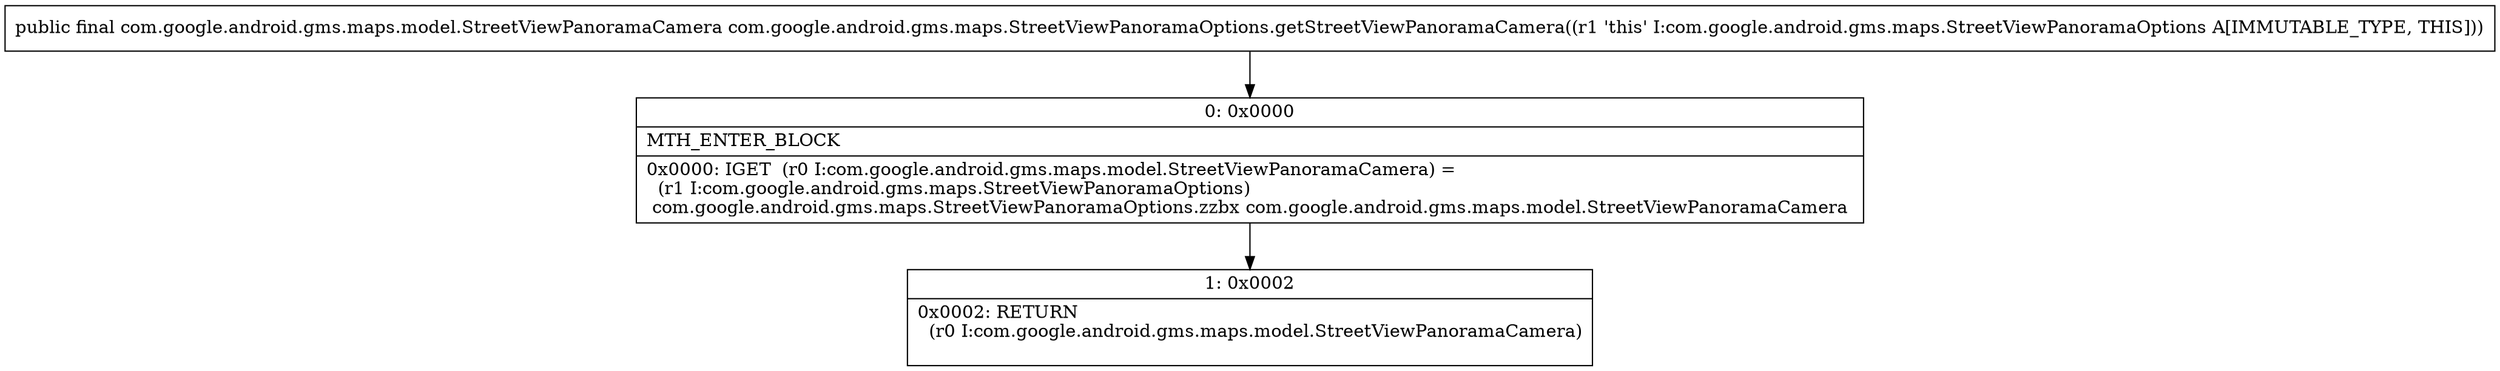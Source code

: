digraph "CFG forcom.google.android.gms.maps.StreetViewPanoramaOptions.getStreetViewPanoramaCamera()Lcom\/google\/android\/gms\/maps\/model\/StreetViewPanoramaCamera;" {
Node_0 [shape=record,label="{0\:\ 0x0000|MTH_ENTER_BLOCK\l|0x0000: IGET  (r0 I:com.google.android.gms.maps.model.StreetViewPanoramaCamera) = \l  (r1 I:com.google.android.gms.maps.StreetViewPanoramaOptions)\l com.google.android.gms.maps.StreetViewPanoramaOptions.zzbx com.google.android.gms.maps.model.StreetViewPanoramaCamera \l}"];
Node_1 [shape=record,label="{1\:\ 0x0002|0x0002: RETURN  \l  (r0 I:com.google.android.gms.maps.model.StreetViewPanoramaCamera)\l \l}"];
MethodNode[shape=record,label="{public final com.google.android.gms.maps.model.StreetViewPanoramaCamera com.google.android.gms.maps.StreetViewPanoramaOptions.getStreetViewPanoramaCamera((r1 'this' I:com.google.android.gms.maps.StreetViewPanoramaOptions A[IMMUTABLE_TYPE, THIS])) }"];
MethodNode -> Node_0;
Node_0 -> Node_1;
}

